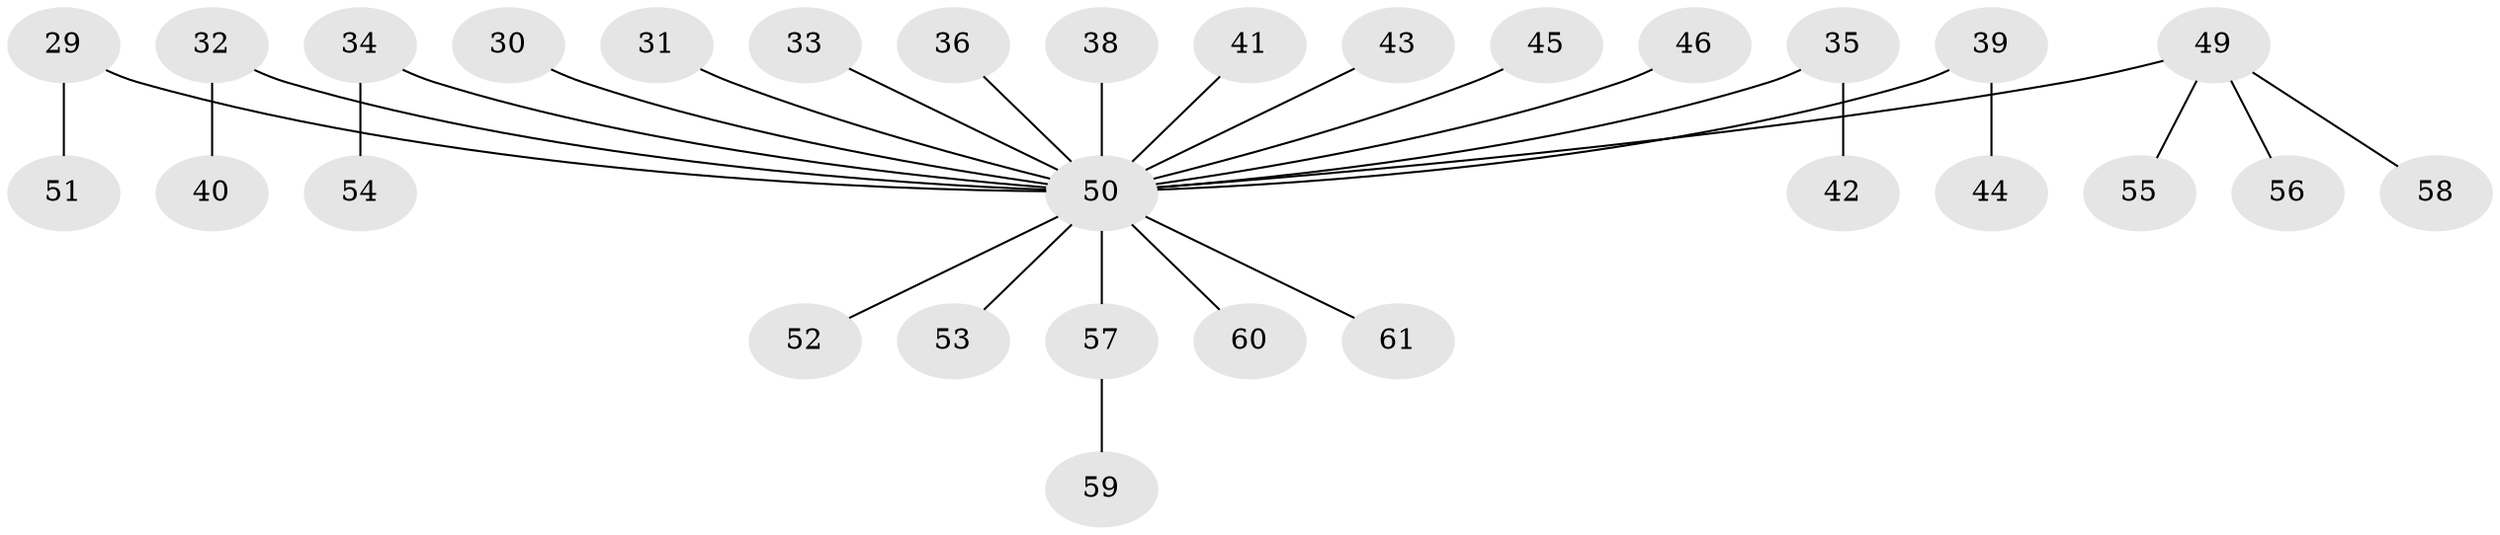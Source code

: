 // original degree distribution, {6: 0.01639344262295082, 3: 0.13114754098360656, 8: 0.01639344262295082, 4: 0.08196721311475409, 1: 0.4918032786885246, 2: 0.26229508196721313}
// Generated by graph-tools (version 1.1) at 2025/52/03/09/25 04:52:25]
// undirected, 30 vertices, 29 edges
graph export_dot {
graph [start="1"]
  node [color=gray90,style=filled];
  29;
  30;
  31;
  32;
  33;
  34;
  35;
  36;
  38;
  39;
  40;
  41 [super="+7"];
  42;
  43;
  44;
  45;
  46;
  49 [super="+11+19+20+37"];
  50 [super="+47+27+28"];
  51;
  52;
  53;
  54;
  55;
  56;
  57 [super="+48"];
  58;
  59;
  60;
  61;
  29 -- 51;
  29 -- 50;
  30 -- 50;
  31 -- 50;
  32 -- 40;
  32 -- 50;
  33 -- 50;
  34 -- 54;
  34 -- 50;
  35 -- 42;
  35 -- 50;
  36 -- 50;
  38 -- 50;
  39 -- 44;
  39 -- 50;
  41 -- 50;
  43 -- 50;
  45 -- 50;
  46 -- 50;
  49 -- 58;
  49 -- 56;
  49 -- 55;
  49 -- 50;
  50 -- 53;
  50 -- 52;
  50 -- 57;
  50 -- 60;
  50 -- 61;
  57 -- 59;
}
